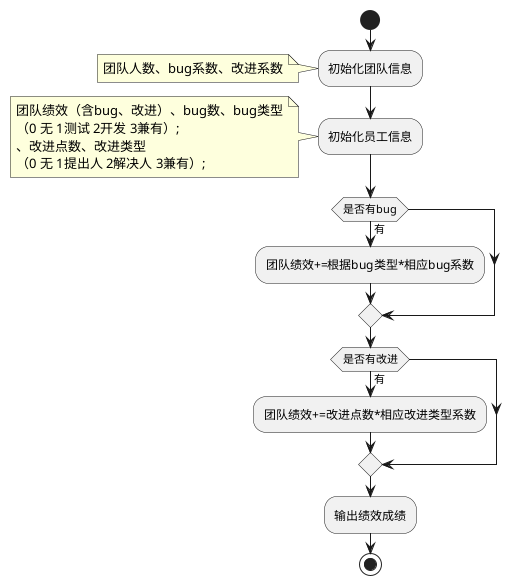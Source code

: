 @startuml
start
:初始化团队信息;
note left
        团队人数、bug系数、改进系数
end note
:初始化员工信息;
note left
        团队绩效（含bug、改进）、bug数、bug类型
        （0 无 1测试 2开发 3兼有）;
        、改进点数、改进类型
        （0 无 1提出人 2解决人 3兼有）;
end note
if (是否有bug) then (有)
   :团队绩效+=根据bug类型*相应bug系数;
endif
if (是否有改进) then (有)
   :团队绩效+=改进点数*相应改进类型系数;
endif
:输出绩效成绩;
stop
@enduml